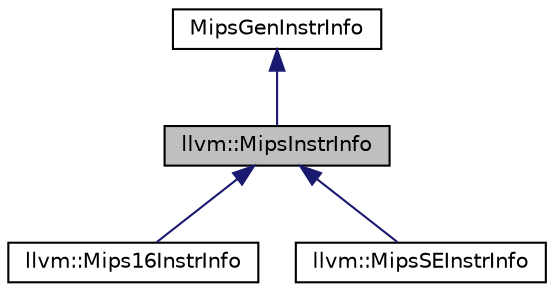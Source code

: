 digraph "llvm::MipsInstrInfo"
{
 // LATEX_PDF_SIZE
  bgcolor="transparent";
  edge [fontname="Helvetica",fontsize="10",labelfontname="Helvetica",labelfontsize="10"];
  node [fontname="Helvetica",fontsize="10",shape=record];
  Node1 [label="llvm::MipsInstrInfo",height=0.2,width=0.4,color="black", fillcolor="grey75", style="filled", fontcolor="black",tooltip=" "];
  Node2 -> Node1 [dir="back",color="midnightblue",fontsize="10",style="solid",fontname="Helvetica"];
  Node2 [label="MipsGenInstrInfo",height=0.2,width=0.4,color="black",URL="$classMipsGenInstrInfo.html",tooltip=" "];
  Node1 -> Node3 [dir="back",color="midnightblue",fontsize="10",style="solid",fontname="Helvetica"];
  Node3 [label="llvm::Mips16InstrInfo",height=0.2,width=0.4,color="black",URL="$classllvm_1_1Mips16InstrInfo.html",tooltip=" "];
  Node1 -> Node4 [dir="back",color="midnightblue",fontsize="10",style="solid",fontname="Helvetica"];
  Node4 [label="llvm::MipsSEInstrInfo",height=0.2,width=0.4,color="black",URL="$classllvm_1_1MipsSEInstrInfo.html",tooltip=" "];
}
